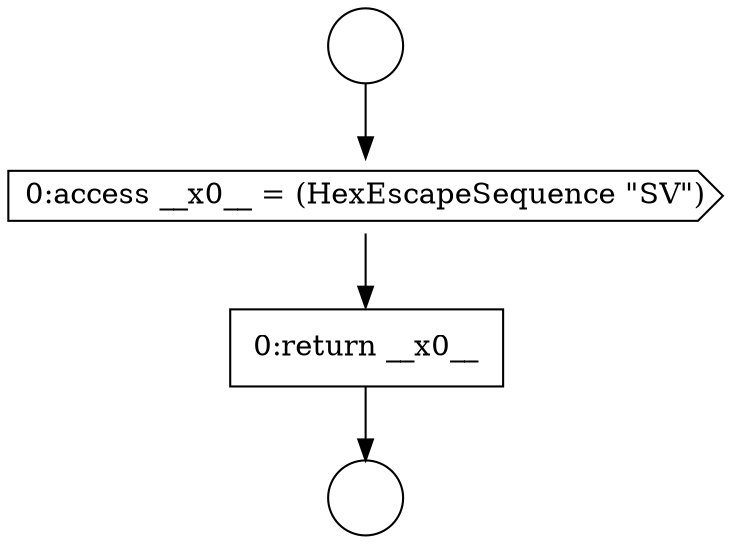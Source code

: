 digraph {
  node12435 [shape=circle label=" " color="black" fillcolor="white" style=filled]
  node12437 [shape=cds, label=<<font color="black">0:access __x0__ = (HexEscapeSequence &quot;SV&quot;)</font>> color="black" fillcolor="white" style=filled]
  node12438 [shape=none, margin=0, label=<<font color="black">
    <table border="0" cellborder="1" cellspacing="0" cellpadding="10">
      <tr><td align="left">0:return __x0__</td></tr>
    </table>
  </font>> color="black" fillcolor="white" style=filled]
  node12436 [shape=circle label=" " color="black" fillcolor="white" style=filled]
  node12435 -> node12437 [ color="black"]
  node12437 -> node12438 [ color="black"]
  node12438 -> node12436 [ color="black"]
}
